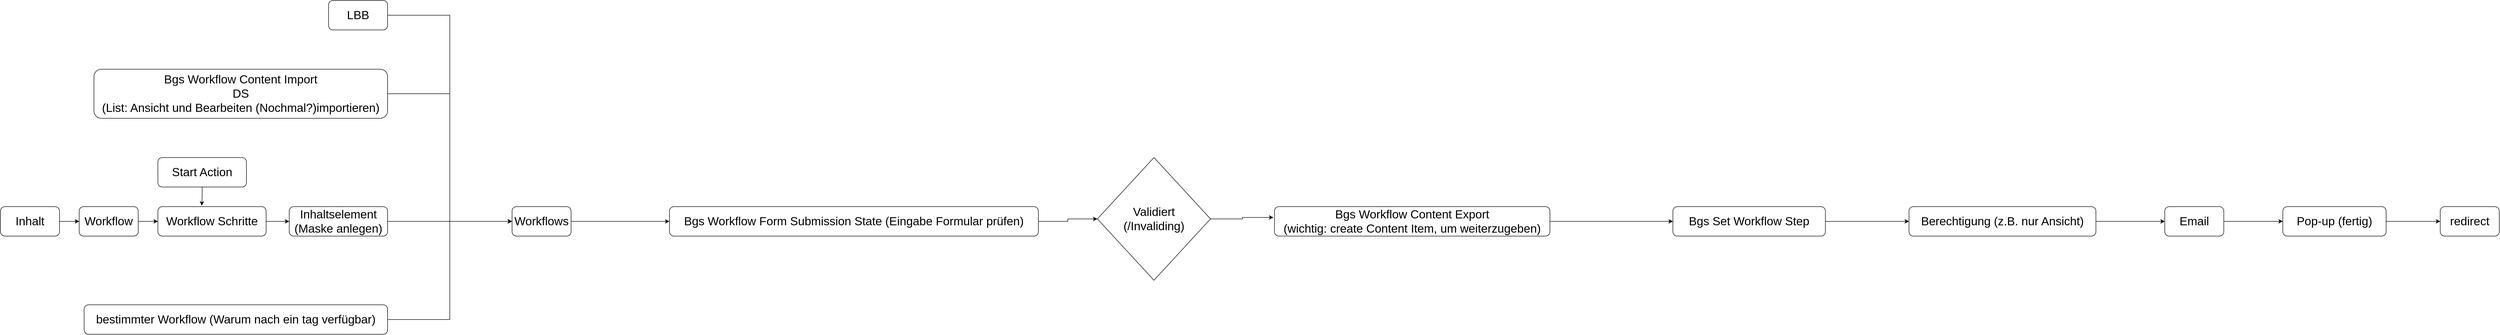 <mxfile version="13.9.9" type="github">
  <diagram id="SL32rtM2wAZGgII5a59b" name="Page-1">
    <mxGraphModel dx="1422" dy="1969" grid="1" gridSize="10" guides="1" tooltips="1" connect="1" arrows="1" fold="1" page="1" pageScale="1" pageWidth="827" pageHeight="1169" math="0" shadow="0">
      <root>
        <mxCell id="0" />
        <mxCell id="1" parent="0" />
        <mxCell id="LXSSktCqg1_w_sTUEPSr-19" value="" style="edgeStyle=orthogonalEdgeStyle;rounded=0;orthogonalLoop=1;jettySize=auto;html=1;fontSize=24;" parent="1" source="LXSSktCqg1_w_sTUEPSr-1" target="LXSSktCqg1_w_sTUEPSr-2" edge="1">
          <mxGeometry relative="1" as="geometry" />
        </mxCell>
        <mxCell id="LXSSktCqg1_w_sTUEPSr-1" value="Inhalt" style="rounded=1;whiteSpace=wrap;html=1;fontSize=24;" parent="1" vertex="1">
          <mxGeometry x="40" y="160" width="120" height="60" as="geometry" />
        </mxCell>
        <mxCell id="LXSSktCqg1_w_sTUEPSr-20" value="" style="edgeStyle=orthogonalEdgeStyle;rounded=0;orthogonalLoop=1;jettySize=auto;html=1;fontSize=24;" parent="1" source="LXSSktCqg1_w_sTUEPSr-2" target="LXSSktCqg1_w_sTUEPSr-3" edge="1">
          <mxGeometry relative="1" as="geometry" />
        </mxCell>
        <mxCell id="LXSSktCqg1_w_sTUEPSr-2" value="Workflow" style="rounded=1;whiteSpace=wrap;html=1;fontSize=24;" parent="1" vertex="1">
          <mxGeometry x="200" y="160" width="120" height="60" as="geometry" />
        </mxCell>
        <mxCell id="LXSSktCqg1_w_sTUEPSr-21" value="" style="edgeStyle=orthogonalEdgeStyle;rounded=0;orthogonalLoop=1;jettySize=auto;html=1;fontSize=24;" parent="1" source="LXSSktCqg1_w_sTUEPSr-3" target="LXSSktCqg1_w_sTUEPSr-4" edge="1">
          <mxGeometry relative="1" as="geometry" />
        </mxCell>
        <mxCell id="LXSSktCqg1_w_sTUEPSr-3" value="Workflow Schritte" style="rounded=1;whiteSpace=wrap;html=1;fontSize=24;" parent="1" vertex="1">
          <mxGeometry x="360" y="160" width="220" height="60" as="geometry" />
        </mxCell>
        <mxCell id="LXSSktCqg1_w_sTUEPSr-22" style="edgeStyle=orthogonalEdgeStyle;rounded=0;orthogonalLoop=1;jettySize=auto;html=1;entryX=0;entryY=0.5;entryDx=0;entryDy=0;fontSize=24;" parent="1" source="LXSSktCqg1_w_sTUEPSr-4" target="LXSSktCqg1_w_sTUEPSr-6" edge="1">
          <mxGeometry relative="1" as="geometry" />
        </mxCell>
        <mxCell id="LXSSktCqg1_w_sTUEPSr-4" value="Inhaltselement&lt;br&gt;(Maske anlegen)" style="rounded=1;whiteSpace=wrap;html=1;fontSize=24;" parent="1" vertex="1">
          <mxGeometry x="627" y="160" width="200" height="60" as="geometry" />
        </mxCell>
        <mxCell id="LXSSktCqg1_w_sTUEPSr-23" style="edgeStyle=orthogonalEdgeStyle;rounded=0;orthogonalLoop=1;jettySize=auto;html=1;entryX=0.405;entryY=-0.033;entryDx=0;entryDy=0;entryPerimeter=0;fontSize=24;" parent="1" source="LXSSktCqg1_w_sTUEPSr-5" target="LXSSktCqg1_w_sTUEPSr-3" edge="1">
          <mxGeometry relative="1" as="geometry" />
        </mxCell>
        <mxCell id="LXSSktCqg1_w_sTUEPSr-5" value="Start Action" style="rounded=1;whiteSpace=wrap;html=1;fontSize=24;" parent="1" vertex="1">
          <mxGeometry x="360" y="60" width="180" height="60" as="geometry" />
        </mxCell>
        <mxCell id="LXSSktCqg1_w_sTUEPSr-27" style="edgeStyle=orthogonalEdgeStyle;rounded=0;orthogonalLoop=1;jettySize=auto;html=1;entryX=0;entryY=0.5;entryDx=0;entryDy=0;fontSize=24;" parent="1" source="LXSSktCqg1_w_sTUEPSr-6" target="LXSSktCqg1_w_sTUEPSr-10" edge="1">
          <mxGeometry relative="1" as="geometry" />
        </mxCell>
        <mxCell id="LXSSktCqg1_w_sTUEPSr-6" value="Workflows" style="rounded=1;whiteSpace=wrap;html=1;fontSize=24;" parent="1" vertex="1">
          <mxGeometry x="1080" y="160" width="120" height="60" as="geometry" />
        </mxCell>
        <mxCell id="LXSSktCqg1_w_sTUEPSr-24" style="edgeStyle=orthogonalEdgeStyle;rounded=0;orthogonalLoop=1;jettySize=auto;html=1;entryX=0;entryY=0.5;entryDx=0;entryDy=0;fontSize=24;" parent="1" source="LXSSktCqg1_w_sTUEPSr-7" target="LXSSktCqg1_w_sTUEPSr-6" edge="1">
          <mxGeometry relative="1" as="geometry" />
        </mxCell>
        <mxCell id="LXSSktCqg1_w_sTUEPSr-7" value="Bgs Workflow Content Import&lt;br&gt;DS&lt;br&gt;(List: Ansicht und Bearbeiten (Nochmal?)importieren)" style="rounded=1;whiteSpace=wrap;html=1;fontSize=24;" parent="1" vertex="1">
          <mxGeometry x="230" y="-120" width="597" height="100" as="geometry" />
        </mxCell>
        <mxCell id="LXSSktCqg1_w_sTUEPSr-25" style="edgeStyle=orthogonalEdgeStyle;rounded=0;orthogonalLoop=1;jettySize=auto;html=1;entryX=0;entryY=0.5;entryDx=0;entryDy=0;fontSize=24;" parent="1" source="LXSSktCqg1_w_sTUEPSr-8" target="LXSSktCqg1_w_sTUEPSr-6" edge="1">
          <mxGeometry relative="1" as="geometry" />
        </mxCell>
        <mxCell id="LXSSktCqg1_w_sTUEPSr-8" value="LBB" style="rounded=1;whiteSpace=wrap;html=1;fontSize=24;" parent="1" vertex="1">
          <mxGeometry x="707" y="-260" width="120" height="60" as="geometry" />
        </mxCell>
        <mxCell id="LXSSktCqg1_w_sTUEPSr-26" style="edgeStyle=orthogonalEdgeStyle;rounded=0;orthogonalLoop=1;jettySize=auto;html=1;entryX=0;entryY=0.5;entryDx=0;entryDy=0;fontSize=24;" parent="1" source="LXSSktCqg1_w_sTUEPSr-9" target="LXSSktCqg1_w_sTUEPSr-6" edge="1">
          <mxGeometry relative="1" as="geometry" />
        </mxCell>
        <mxCell id="LXSSktCqg1_w_sTUEPSr-9" value="bestimmter Workflow (Warum nach ein tag verfügbar)" style="rounded=1;whiteSpace=wrap;html=1;fontSize=24;" parent="1" vertex="1">
          <mxGeometry x="210" y="360" width="617" height="60" as="geometry" />
        </mxCell>
        <mxCell id="LXSSktCqg1_w_sTUEPSr-28" style="edgeStyle=orthogonalEdgeStyle;rounded=0;orthogonalLoop=1;jettySize=auto;html=1;fontSize=24;" parent="1" source="LXSSktCqg1_w_sTUEPSr-10" target="LXSSktCqg1_w_sTUEPSr-11" edge="1">
          <mxGeometry relative="1" as="geometry" />
        </mxCell>
        <mxCell id="LXSSktCqg1_w_sTUEPSr-10" value="Bgs Workflow Form Submission State (Eingabe Formular prüfen)" style="rounded=1;whiteSpace=wrap;html=1;fontSize=24;" parent="1" vertex="1">
          <mxGeometry x="1400" y="160" width="750" height="60" as="geometry" />
        </mxCell>
        <mxCell id="LXSSktCqg1_w_sTUEPSr-29" style="edgeStyle=orthogonalEdgeStyle;rounded=0;orthogonalLoop=1;jettySize=auto;html=1;entryX=-0.004;entryY=0.367;entryDx=0;entryDy=0;entryPerimeter=0;fontSize=24;" parent="1" source="LXSSktCqg1_w_sTUEPSr-11" target="LXSSktCqg1_w_sTUEPSr-12" edge="1">
          <mxGeometry relative="1" as="geometry" />
        </mxCell>
        <mxCell id="LXSSktCqg1_w_sTUEPSr-11" value="Validiert&lt;br&gt;(/Invaliding)" style="rhombus;whiteSpace=wrap;html=1;fontSize=24;" parent="1" vertex="1">
          <mxGeometry x="2270" y="60" width="230" height="250" as="geometry" />
        </mxCell>
        <mxCell id="LXSSktCqg1_w_sTUEPSr-30" style="edgeStyle=orthogonalEdgeStyle;rounded=0;orthogonalLoop=1;jettySize=auto;html=1;entryX=0;entryY=0.5;entryDx=0;entryDy=0;fontSize=24;" parent="1" source="LXSSktCqg1_w_sTUEPSr-12" target="LXSSktCqg1_w_sTUEPSr-14" edge="1">
          <mxGeometry relative="1" as="geometry" />
        </mxCell>
        <mxCell id="LXSSktCqg1_w_sTUEPSr-12" value="&lt;span&gt;Bgs Workflow Content Export&lt;br&gt;(wichtig: create Content Item, um weiterzugeben)&lt;br&gt;&lt;/span&gt;" style="rounded=1;whiteSpace=wrap;html=1;fontSize=24;" parent="1" vertex="1">
          <mxGeometry x="2630" y="160" width="560" height="60" as="geometry" />
        </mxCell>
        <mxCell id="LXSSktCqg1_w_sTUEPSr-31" style="edgeStyle=orthogonalEdgeStyle;rounded=0;orthogonalLoop=1;jettySize=auto;html=1;entryX=0;entryY=0.5;entryDx=0;entryDy=0;fontSize=24;" parent="1" source="LXSSktCqg1_w_sTUEPSr-14" target="LXSSktCqg1_w_sTUEPSr-15" edge="1">
          <mxGeometry relative="1" as="geometry" />
        </mxCell>
        <mxCell id="LXSSktCqg1_w_sTUEPSr-14" value="Bgs Set Workflow Step" style="rounded=1;whiteSpace=wrap;html=1;fontSize=24;" parent="1" vertex="1">
          <mxGeometry x="3440" y="160" width="310" height="60" as="geometry" />
        </mxCell>
        <mxCell id="LXSSktCqg1_w_sTUEPSr-32" style="edgeStyle=orthogonalEdgeStyle;rounded=0;orthogonalLoop=1;jettySize=auto;html=1;fontSize=24;" parent="1" source="LXSSktCqg1_w_sTUEPSr-15" target="LXSSktCqg1_w_sTUEPSr-16" edge="1">
          <mxGeometry relative="1" as="geometry" />
        </mxCell>
        <mxCell id="LXSSktCqg1_w_sTUEPSr-15" value="Berechtigung (z.B. nur Ansicht)" style="rounded=1;whiteSpace=wrap;html=1;fontSize=24;" parent="1" vertex="1">
          <mxGeometry x="3920" y="160" width="380" height="60" as="geometry" />
        </mxCell>
        <mxCell id="LXSSktCqg1_w_sTUEPSr-33" style="edgeStyle=orthogonalEdgeStyle;rounded=0;orthogonalLoop=1;jettySize=auto;html=1;entryX=0;entryY=0.5;entryDx=0;entryDy=0;fontSize=24;" parent="1" source="LXSSktCqg1_w_sTUEPSr-16" target="LXSSktCqg1_w_sTUEPSr-17" edge="1">
          <mxGeometry relative="1" as="geometry" />
        </mxCell>
        <mxCell id="LXSSktCqg1_w_sTUEPSr-16" value="Email" style="rounded=1;whiteSpace=wrap;html=1;fontSize=24;" parent="1" vertex="1">
          <mxGeometry x="4440" y="160" width="120" height="60" as="geometry" />
        </mxCell>
        <mxCell id="LXSSktCqg1_w_sTUEPSr-34" style="edgeStyle=orthogonalEdgeStyle;rounded=0;orthogonalLoop=1;jettySize=auto;html=1;entryX=0;entryY=0.5;entryDx=0;entryDy=0;fontSize=24;" parent="1" source="LXSSktCqg1_w_sTUEPSr-17" target="LXSSktCqg1_w_sTUEPSr-18" edge="1">
          <mxGeometry relative="1" as="geometry" />
        </mxCell>
        <mxCell id="LXSSktCqg1_w_sTUEPSr-17" value="Pop-up (fertig)" style="rounded=1;whiteSpace=wrap;html=1;fontSize=24;" parent="1" vertex="1">
          <mxGeometry x="4680" y="160" width="210" height="60" as="geometry" />
        </mxCell>
        <mxCell id="LXSSktCqg1_w_sTUEPSr-18" value="redirect" style="rounded=1;whiteSpace=wrap;html=1;fontSize=24;" parent="1" vertex="1">
          <mxGeometry x="5000" y="160" width="120" height="60" as="geometry" />
        </mxCell>
      </root>
    </mxGraphModel>
  </diagram>
</mxfile>

